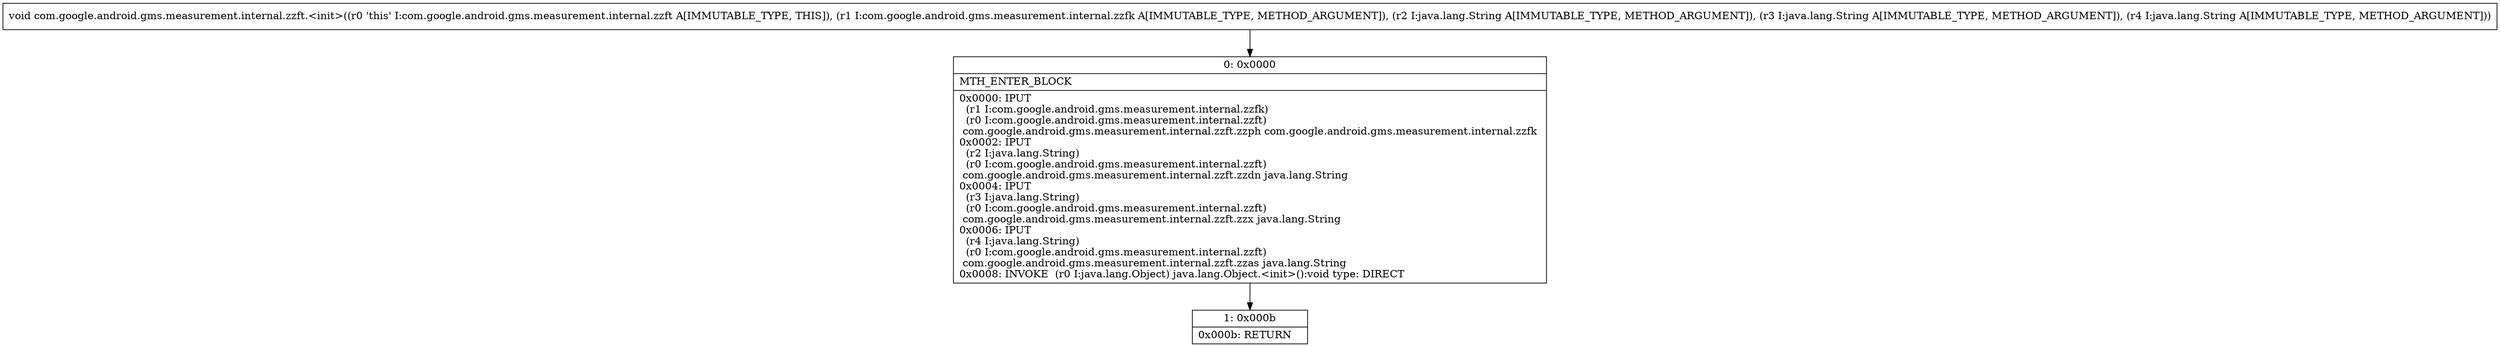 digraph "CFG forcom.google.android.gms.measurement.internal.zzft.\<init\>(Lcom\/google\/android\/gms\/measurement\/internal\/zzfk;Ljava\/lang\/String;Ljava\/lang\/String;Ljava\/lang\/String;)V" {
Node_0 [shape=record,label="{0\:\ 0x0000|MTH_ENTER_BLOCK\l|0x0000: IPUT  \l  (r1 I:com.google.android.gms.measurement.internal.zzfk)\l  (r0 I:com.google.android.gms.measurement.internal.zzft)\l com.google.android.gms.measurement.internal.zzft.zzph com.google.android.gms.measurement.internal.zzfk \l0x0002: IPUT  \l  (r2 I:java.lang.String)\l  (r0 I:com.google.android.gms.measurement.internal.zzft)\l com.google.android.gms.measurement.internal.zzft.zzdn java.lang.String \l0x0004: IPUT  \l  (r3 I:java.lang.String)\l  (r0 I:com.google.android.gms.measurement.internal.zzft)\l com.google.android.gms.measurement.internal.zzft.zzx java.lang.String \l0x0006: IPUT  \l  (r4 I:java.lang.String)\l  (r0 I:com.google.android.gms.measurement.internal.zzft)\l com.google.android.gms.measurement.internal.zzft.zzas java.lang.String \l0x0008: INVOKE  (r0 I:java.lang.Object) java.lang.Object.\<init\>():void type: DIRECT \l}"];
Node_1 [shape=record,label="{1\:\ 0x000b|0x000b: RETURN   \l}"];
MethodNode[shape=record,label="{void com.google.android.gms.measurement.internal.zzft.\<init\>((r0 'this' I:com.google.android.gms.measurement.internal.zzft A[IMMUTABLE_TYPE, THIS]), (r1 I:com.google.android.gms.measurement.internal.zzfk A[IMMUTABLE_TYPE, METHOD_ARGUMENT]), (r2 I:java.lang.String A[IMMUTABLE_TYPE, METHOD_ARGUMENT]), (r3 I:java.lang.String A[IMMUTABLE_TYPE, METHOD_ARGUMENT]), (r4 I:java.lang.String A[IMMUTABLE_TYPE, METHOD_ARGUMENT])) }"];
MethodNode -> Node_0;
Node_0 -> Node_1;
}

